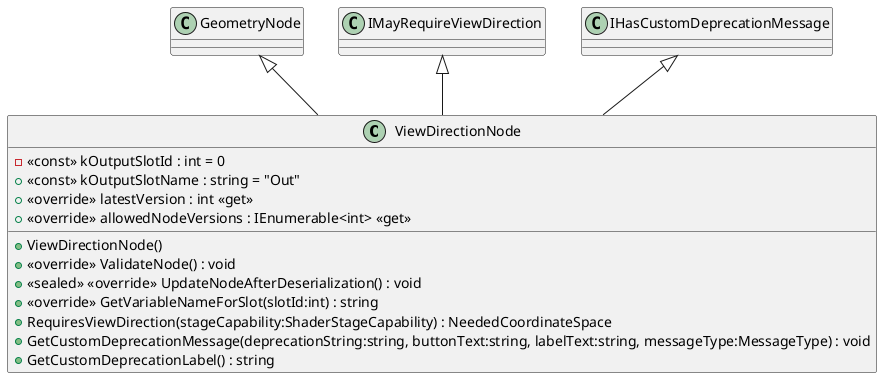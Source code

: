 @startuml
class ViewDirectionNode {
    - <<const>> kOutputSlotId : int = 0
    + <<const>> kOutputSlotName : string = "Out"
    + <<override>> latestVersion : int <<get>>
    + <<override>> allowedNodeVersions : IEnumerable<int> <<get>>
    + ViewDirectionNode()
    + <<override>> ValidateNode() : void
    + <<sealed>> <<override>> UpdateNodeAfterDeserialization() : void
    + <<override>> GetVariableNameForSlot(slotId:int) : string
    + RequiresViewDirection(stageCapability:ShaderStageCapability) : NeededCoordinateSpace
    + GetCustomDeprecationMessage(deprecationString:string, buttonText:string, labelText:string, messageType:MessageType) : void
    + GetCustomDeprecationLabel() : string
}
GeometryNode <|-- ViewDirectionNode
IMayRequireViewDirection <|-- ViewDirectionNode
IHasCustomDeprecationMessage <|-- ViewDirectionNode
@enduml
